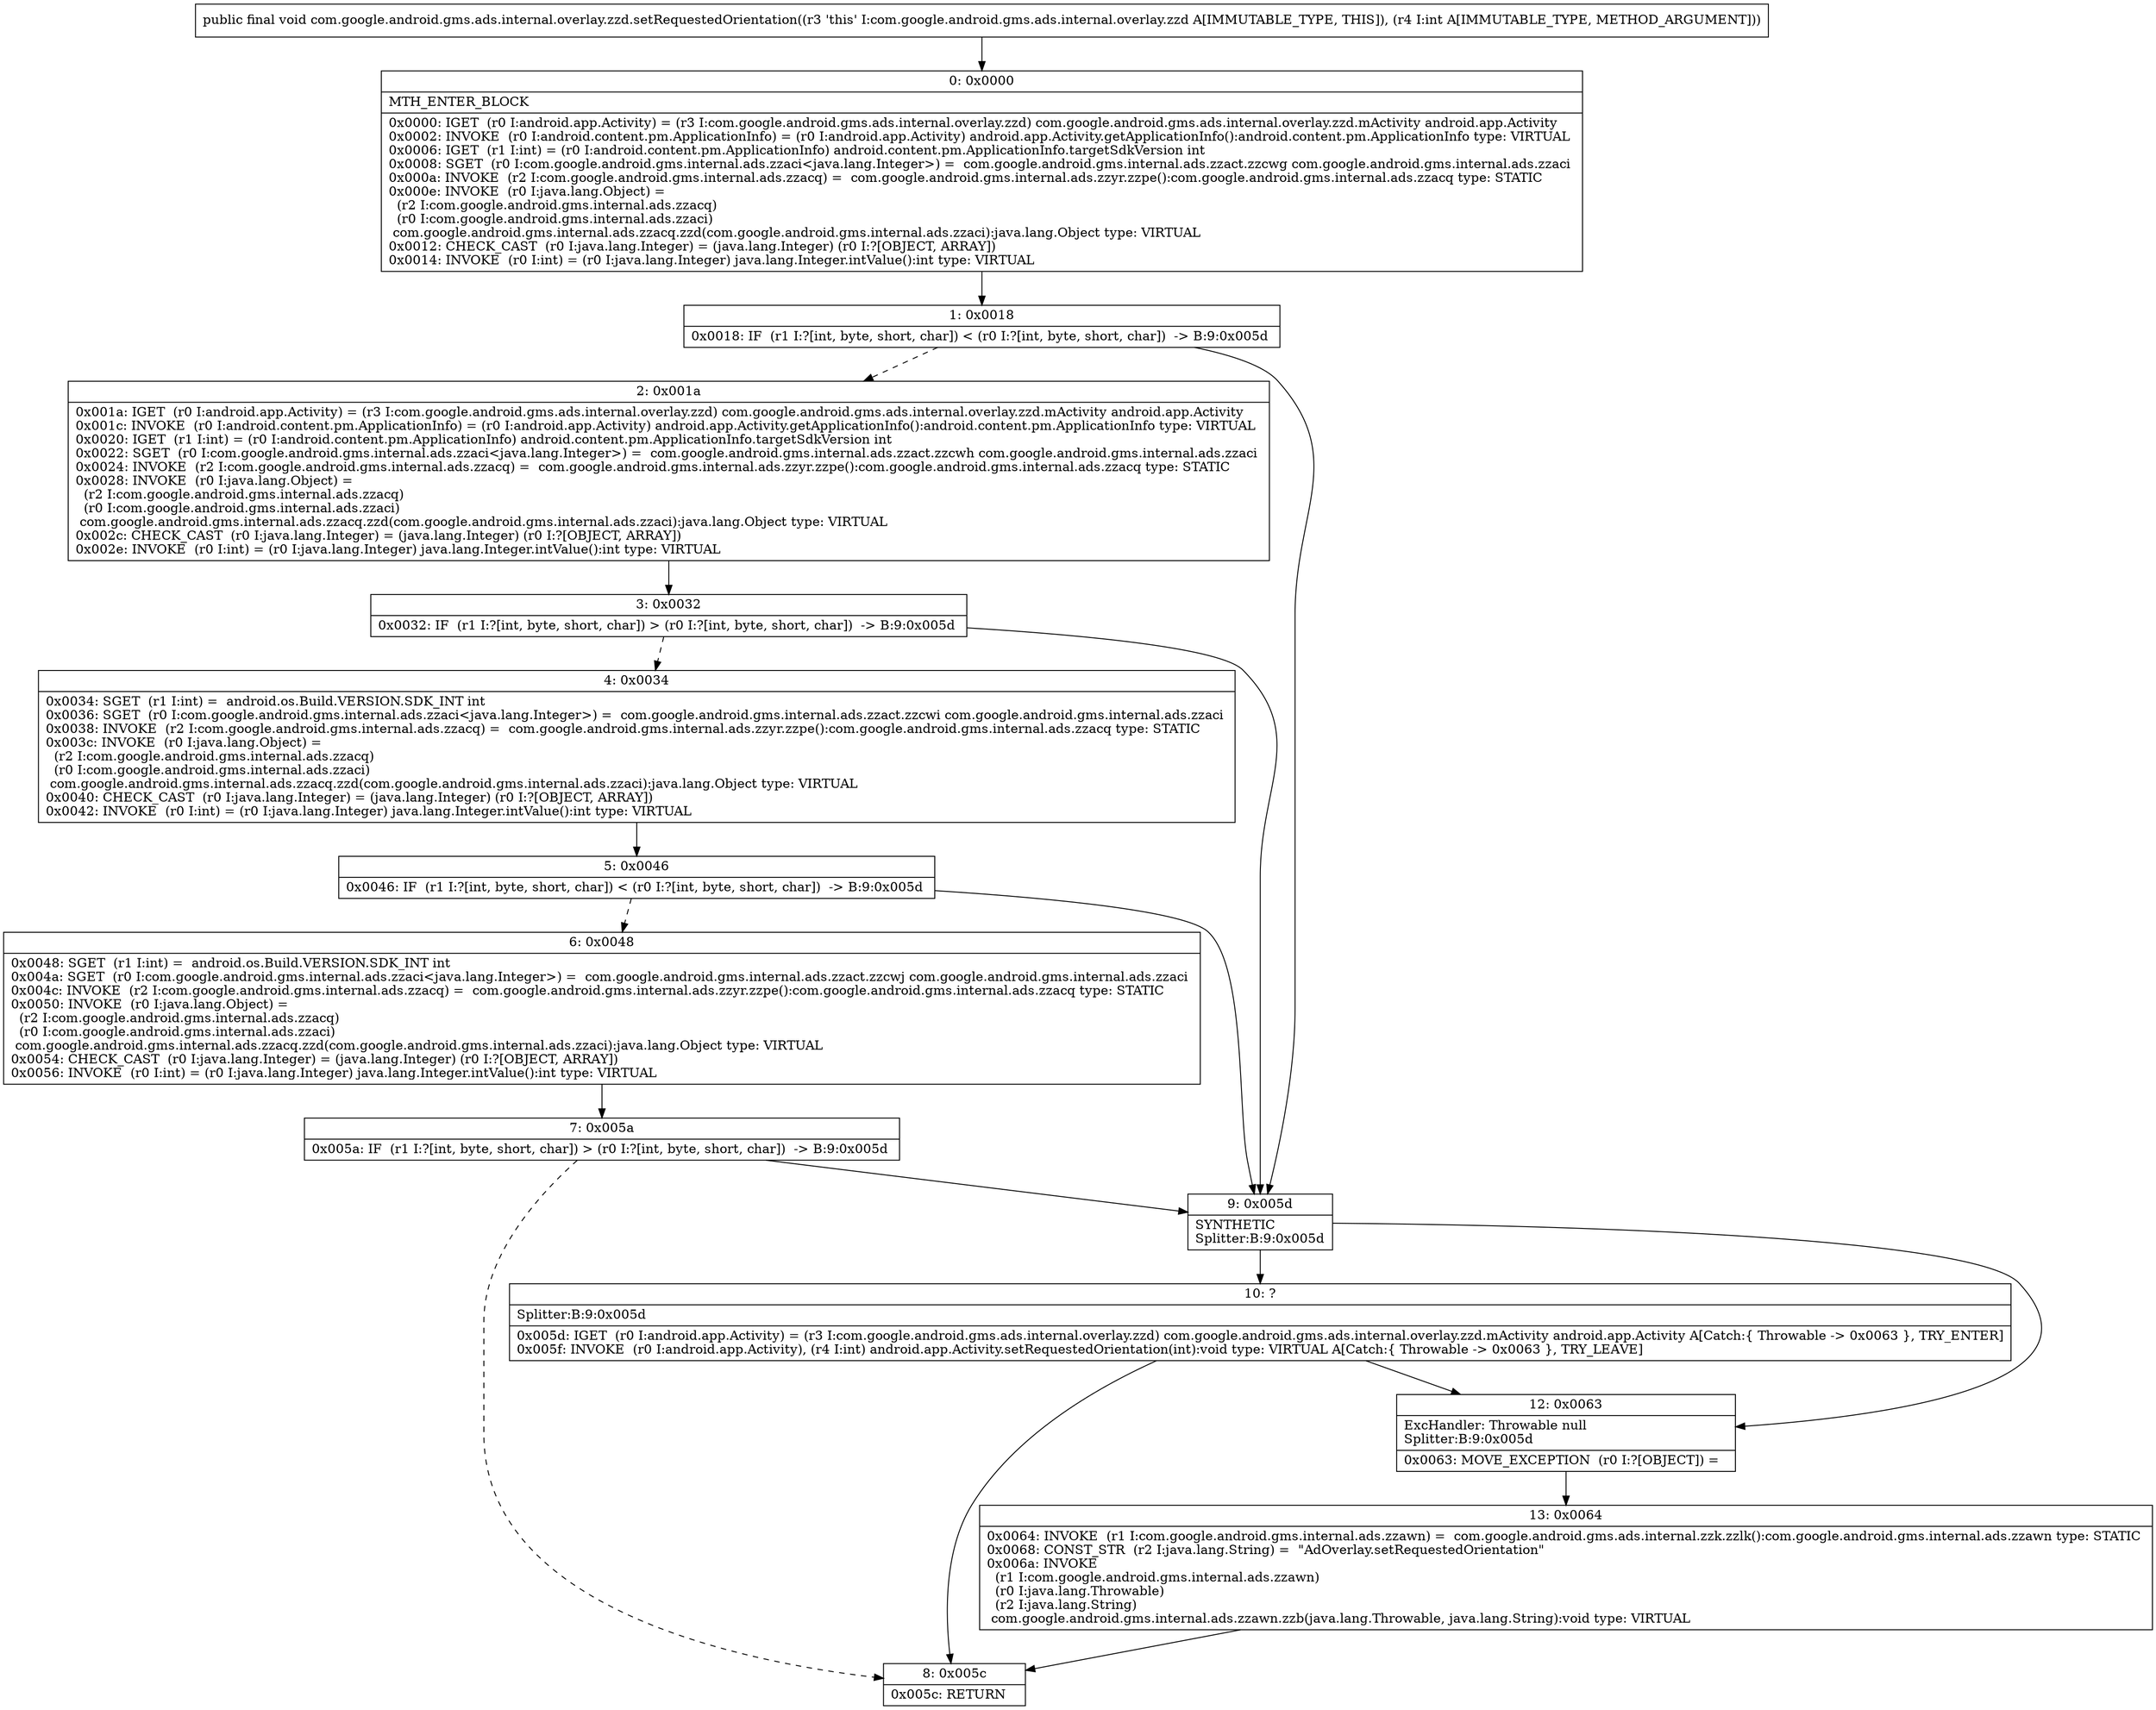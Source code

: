 digraph "CFG forcom.google.android.gms.ads.internal.overlay.zzd.setRequestedOrientation(I)V" {
Node_0 [shape=record,label="{0\:\ 0x0000|MTH_ENTER_BLOCK\l|0x0000: IGET  (r0 I:android.app.Activity) = (r3 I:com.google.android.gms.ads.internal.overlay.zzd) com.google.android.gms.ads.internal.overlay.zzd.mActivity android.app.Activity \l0x0002: INVOKE  (r0 I:android.content.pm.ApplicationInfo) = (r0 I:android.app.Activity) android.app.Activity.getApplicationInfo():android.content.pm.ApplicationInfo type: VIRTUAL \l0x0006: IGET  (r1 I:int) = (r0 I:android.content.pm.ApplicationInfo) android.content.pm.ApplicationInfo.targetSdkVersion int \l0x0008: SGET  (r0 I:com.google.android.gms.internal.ads.zzaci\<java.lang.Integer\>) =  com.google.android.gms.internal.ads.zzact.zzcwg com.google.android.gms.internal.ads.zzaci \l0x000a: INVOKE  (r2 I:com.google.android.gms.internal.ads.zzacq) =  com.google.android.gms.internal.ads.zzyr.zzpe():com.google.android.gms.internal.ads.zzacq type: STATIC \l0x000e: INVOKE  (r0 I:java.lang.Object) = \l  (r2 I:com.google.android.gms.internal.ads.zzacq)\l  (r0 I:com.google.android.gms.internal.ads.zzaci)\l com.google.android.gms.internal.ads.zzacq.zzd(com.google.android.gms.internal.ads.zzaci):java.lang.Object type: VIRTUAL \l0x0012: CHECK_CAST  (r0 I:java.lang.Integer) = (java.lang.Integer) (r0 I:?[OBJECT, ARRAY]) \l0x0014: INVOKE  (r0 I:int) = (r0 I:java.lang.Integer) java.lang.Integer.intValue():int type: VIRTUAL \l}"];
Node_1 [shape=record,label="{1\:\ 0x0018|0x0018: IF  (r1 I:?[int, byte, short, char]) \< (r0 I:?[int, byte, short, char])  \-\> B:9:0x005d \l}"];
Node_2 [shape=record,label="{2\:\ 0x001a|0x001a: IGET  (r0 I:android.app.Activity) = (r3 I:com.google.android.gms.ads.internal.overlay.zzd) com.google.android.gms.ads.internal.overlay.zzd.mActivity android.app.Activity \l0x001c: INVOKE  (r0 I:android.content.pm.ApplicationInfo) = (r0 I:android.app.Activity) android.app.Activity.getApplicationInfo():android.content.pm.ApplicationInfo type: VIRTUAL \l0x0020: IGET  (r1 I:int) = (r0 I:android.content.pm.ApplicationInfo) android.content.pm.ApplicationInfo.targetSdkVersion int \l0x0022: SGET  (r0 I:com.google.android.gms.internal.ads.zzaci\<java.lang.Integer\>) =  com.google.android.gms.internal.ads.zzact.zzcwh com.google.android.gms.internal.ads.zzaci \l0x0024: INVOKE  (r2 I:com.google.android.gms.internal.ads.zzacq) =  com.google.android.gms.internal.ads.zzyr.zzpe():com.google.android.gms.internal.ads.zzacq type: STATIC \l0x0028: INVOKE  (r0 I:java.lang.Object) = \l  (r2 I:com.google.android.gms.internal.ads.zzacq)\l  (r0 I:com.google.android.gms.internal.ads.zzaci)\l com.google.android.gms.internal.ads.zzacq.zzd(com.google.android.gms.internal.ads.zzaci):java.lang.Object type: VIRTUAL \l0x002c: CHECK_CAST  (r0 I:java.lang.Integer) = (java.lang.Integer) (r0 I:?[OBJECT, ARRAY]) \l0x002e: INVOKE  (r0 I:int) = (r0 I:java.lang.Integer) java.lang.Integer.intValue():int type: VIRTUAL \l}"];
Node_3 [shape=record,label="{3\:\ 0x0032|0x0032: IF  (r1 I:?[int, byte, short, char]) \> (r0 I:?[int, byte, short, char])  \-\> B:9:0x005d \l}"];
Node_4 [shape=record,label="{4\:\ 0x0034|0x0034: SGET  (r1 I:int) =  android.os.Build.VERSION.SDK_INT int \l0x0036: SGET  (r0 I:com.google.android.gms.internal.ads.zzaci\<java.lang.Integer\>) =  com.google.android.gms.internal.ads.zzact.zzcwi com.google.android.gms.internal.ads.zzaci \l0x0038: INVOKE  (r2 I:com.google.android.gms.internal.ads.zzacq) =  com.google.android.gms.internal.ads.zzyr.zzpe():com.google.android.gms.internal.ads.zzacq type: STATIC \l0x003c: INVOKE  (r0 I:java.lang.Object) = \l  (r2 I:com.google.android.gms.internal.ads.zzacq)\l  (r0 I:com.google.android.gms.internal.ads.zzaci)\l com.google.android.gms.internal.ads.zzacq.zzd(com.google.android.gms.internal.ads.zzaci):java.lang.Object type: VIRTUAL \l0x0040: CHECK_CAST  (r0 I:java.lang.Integer) = (java.lang.Integer) (r0 I:?[OBJECT, ARRAY]) \l0x0042: INVOKE  (r0 I:int) = (r0 I:java.lang.Integer) java.lang.Integer.intValue():int type: VIRTUAL \l}"];
Node_5 [shape=record,label="{5\:\ 0x0046|0x0046: IF  (r1 I:?[int, byte, short, char]) \< (r0 I:?[int, byte, short, char])  \-\> B:9:0x005d \l}"];
Node_6 [shape=record,label="{6\:\ 0x0048|0x0048: SGET  (r1 I:int) =  android.os.Build.VERSION.SDK_INT int \l0x004a: SGET  (r0 I:com.google.android.gms.internal.ads.zzaci\<java.lang.Integer\>) =  com.google.android.gms.internal.ads.zzact.zzcwj com.google.android.gms.internal.ads.zzaci \l0x004c: INVOKE  (r2 I:com.google.android.gms.internal.ads.zzacq) =  com.google.android.gms.internal.ads.zzyr.zzpe():com.google.android.gms.internal.ads.zzacq type: STATIC \l0x0050: INVOKE  (r0 I:java.lang.Object) = \l  (r2 I:com.google.android.gms.internal.ads.zzacq)\l  (r0 I:com.google.android.gms.internal.ads.zzaci)\l com.google.android.gms.internal.ads.zzacq.zzd(com.google.android.gms.internal.ads.zzaci):java.lang.Object type: VIRTUAL \l0x0054: CHECK_CAST  (r0 I:java.lang.Integer) = (java.lang.Integer) (r0 I:?[OBJECT, ARRAY]) \l0x0056: INVOKE  (r0 I:int) = (r0 I:java.lang.Integer) java.lang.Integer.intValue():int type: VIRTUAL \l}"];
Node_7 [shape=record,label="{7\:\ 0x005a|0x005a: IF  (r1 I:?[int, byte, short, char]) \> (r0 I:?[int, byte, short, char])  \-\> B:9:0x005d \l}"];
Node_8 [shape=record,label="{8\:\ 0x005c|0x005c: RETURN   \l}"];
Node_9 [shape=record,label="{9\:\ 0x005d|SYNTHETIC\lSplitter:B:9:0x005d\l}"];
Node_10 [shape=record,label="{10\:\ ?|Splitter:B:9:0x005d\l|0x005d: IGET  (r0 I:android.app.Activity) = (r3 I:com.google.android.gms.ads.internal.overlay.zzd) com.google.android.gms.ads.internal.overlay.zzd.mActivity android.app.Activity A[Catch:\{ Throwable \-\> 0x0063 \}, TRY_ENTER]\l0x005f: INVOKE  (r0 I:android.app.Activity), (r4 I:int) android.app.Activity.setRequestedOrientation(int):void type: VIRTUAL A[Catch:\{ Throwable \-\> 0x0063 \}, TRY_LEAVE]\l}"];
Node_12 [shape=record,label="{12\:\ 0x0063|ExcHandler: Throwable null\lSplitter:B:9:0x005d\l|0x0063: MOVE_EXCEPTION  (r0 I:?[OBJECT]) =  \l}"];
Node_13 [shape=record,label="{13\:\ 0x0064|0x0064: INVOKE  (r1 I:com.google.android.gms.internal.ads.zzawn) =  com.google.android.gms.ads.internal.zzk.zzlk():com.google.android.gms.internal.ads.zzawn type: STATIC \l0x0068: CONST_STR  (r2 I:java.lang.String) =  \"AdOverlay.setRequestedOrientation\" \l0x006a: INVOKE  \l  (r1 I:com.google.android.gms.internal.ads.zzawn)\l  (r0 I:java.lang.Throwable)\l  (r2 I:java.lang.String)\l com.google.android.gms.internal.ads.zzawn.zzb(java.lang.Throwable, java.lang.String):void type: VIRTUAL \l}"];
MethodNode[shape=record,label="{public final void com.google.android.gms.ads.internal.overlay.zzd.setRequestedOrientation((r3 'this' I:com.google.android.gms.ads.internal.overlay.zzd A[IMMUTABLE_TYPE, THIS]), (r4 I:int A[IMMUTABLE_TYPE, METHOD_ARGUMENT])) }"];
MethodNode -> Node_0;
Node_0 -> Node_1;
Node_1 -> Node_2[style=dashed];
Node_1 -> Node_9;
Node_2 -> Node_3;
Node_3 -> Node_4[style=dashed];
Node_3 -> Node_9;
Node_4 -> Node_5;
Node_5 -> Node_6[style=dashed];
Node_5 -> Node_9;
Node_6 -> Node_7;
Node_7 -> Node_8[style=dashed];
Node_7 -> Node_9;
Node_9 -> Node_10;
Node_9 -> Node_12;
Node_10 -> Node_12;
Node_10 -> Node_8;
Node_12 -> Node_13;
Node_13 -> Node_8;
}

